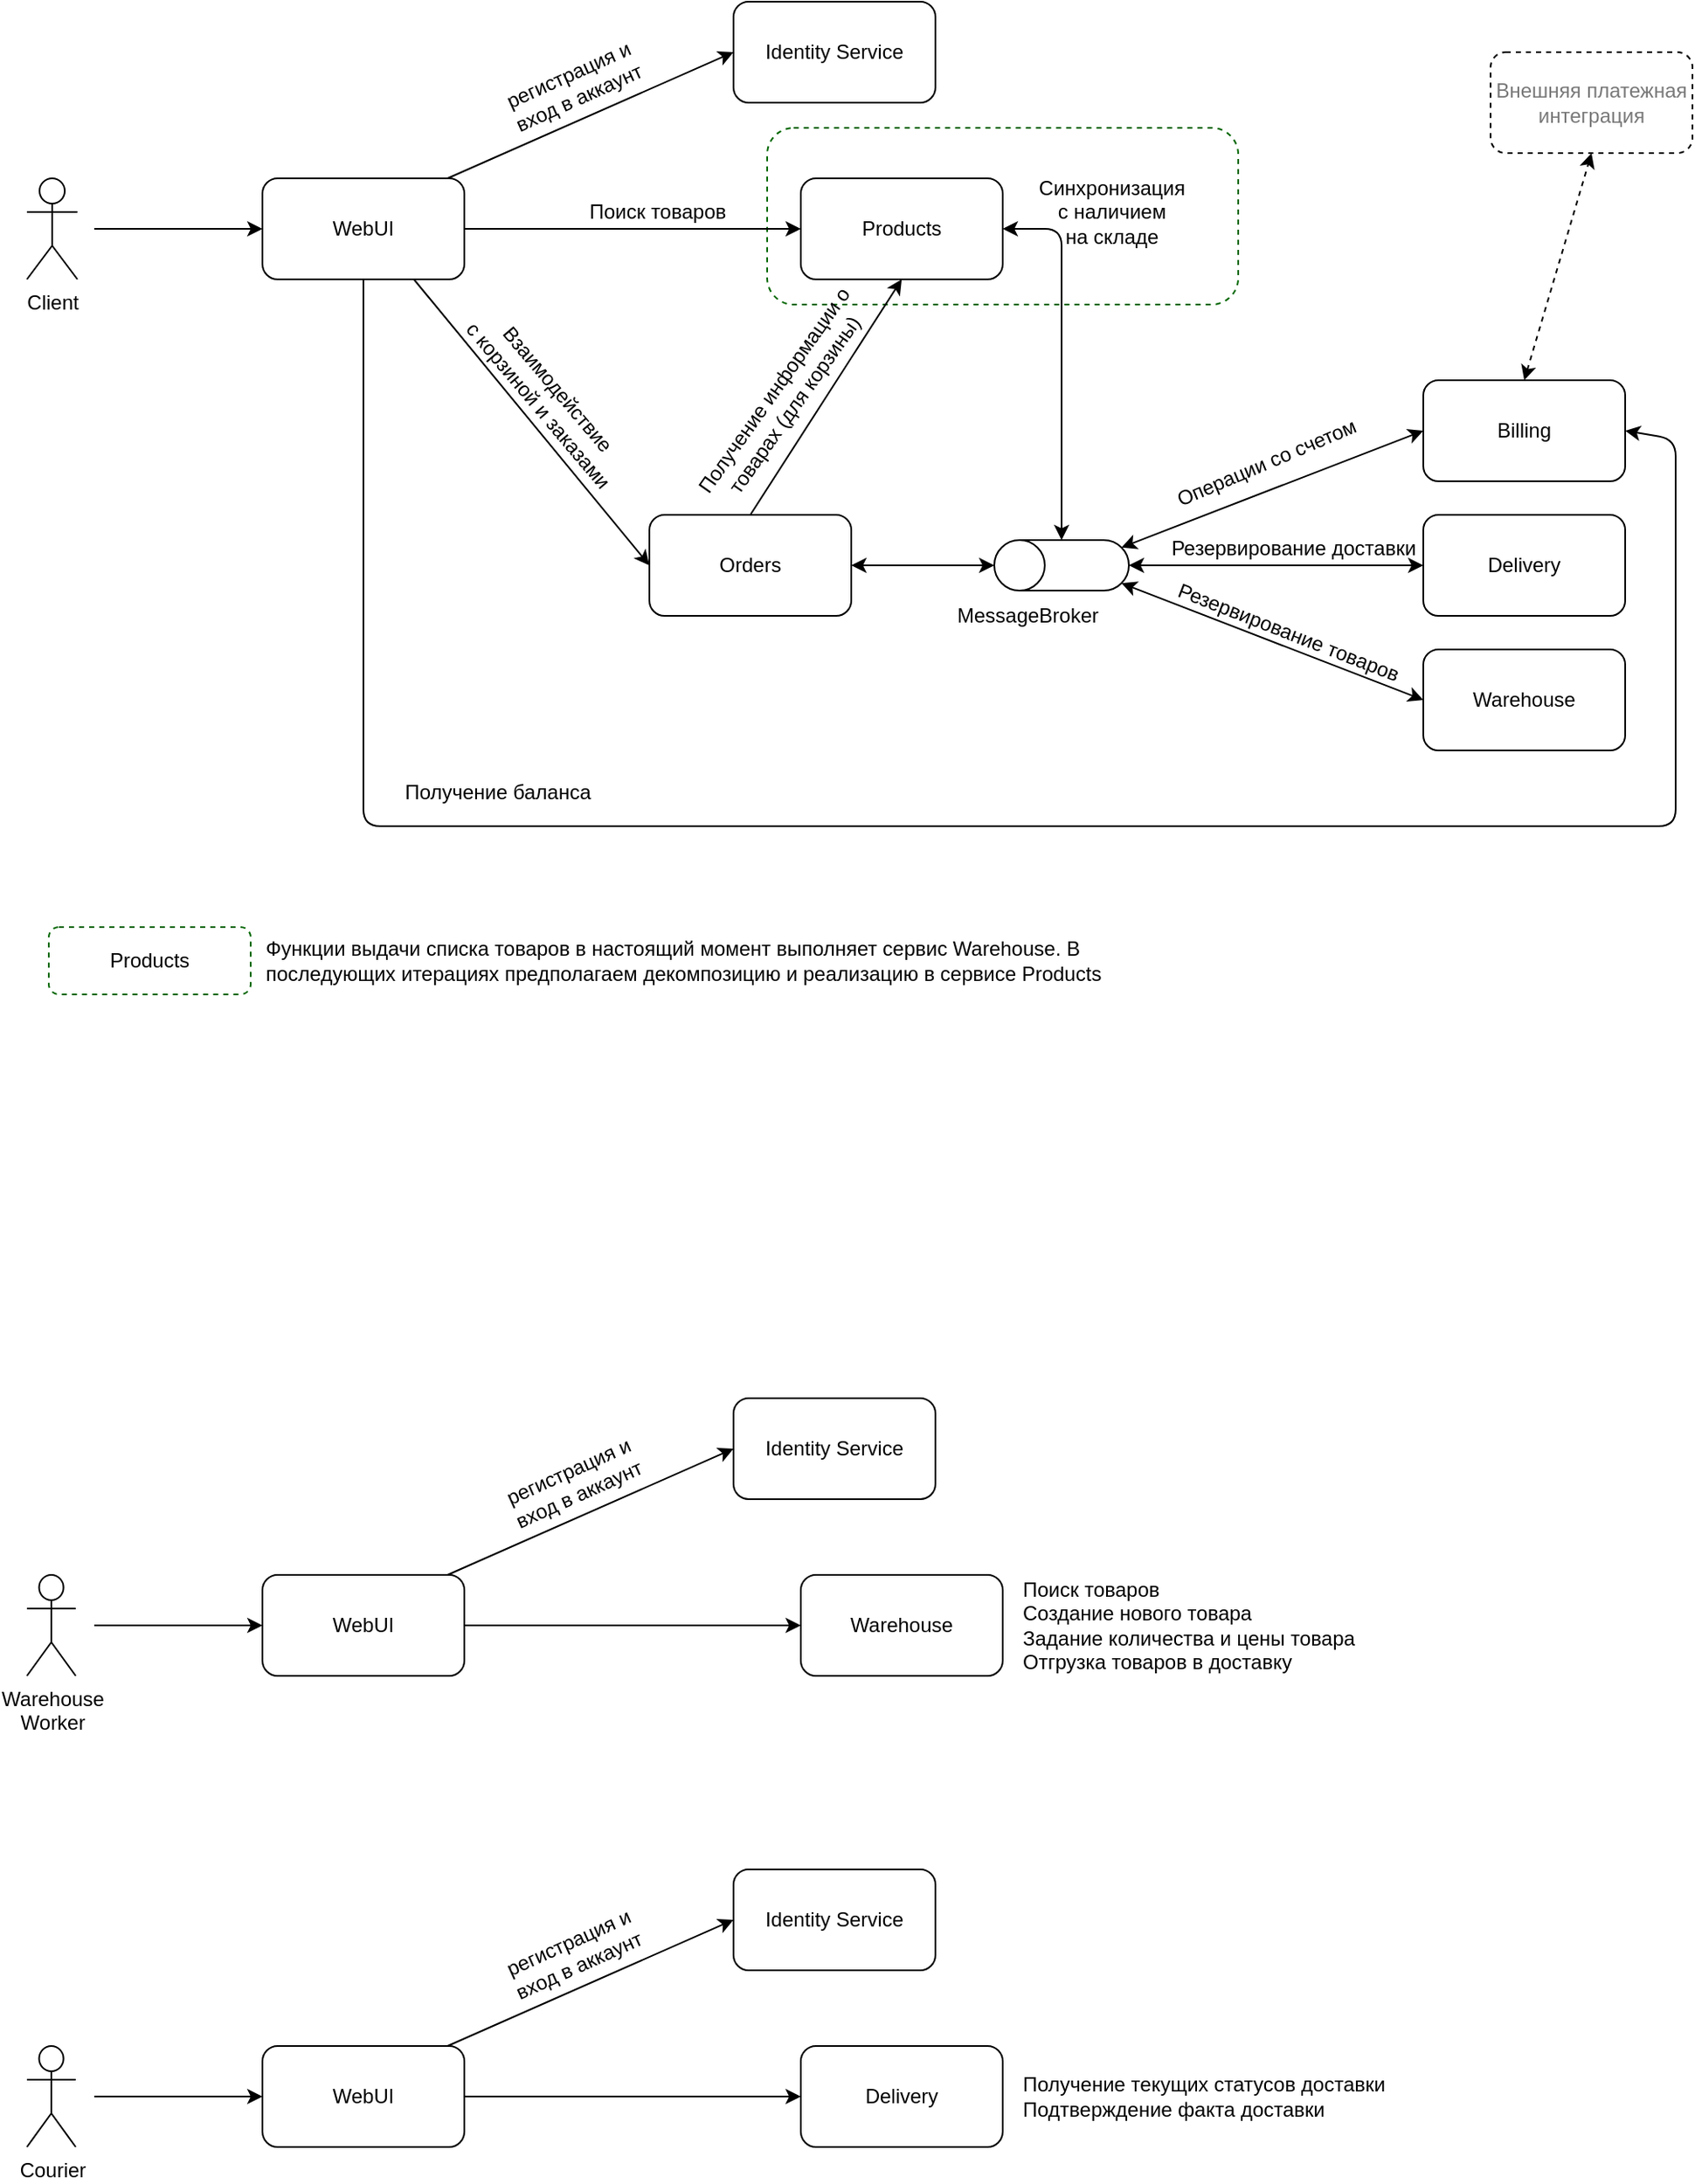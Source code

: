 <mxfile version="13.7.3" type="device"><diagram id="57MqKbJDSpgsxV5Au6rt" name="Страница 1"><mxGraphModel dx="2062" dy="1182" grid="1" gridSize="10" guides="1" tooltips="1" connect="1" arrows="1" fold="1" page="1" pageScale="1" pageWidth="1169" pageHeight="827" math="0" shadow="0"><root><mxCell id="0"/><mxCell id="1" parent="0"/><mxCell id="tt4kU8KfZbgU-Df4XWgp-48" value="" style="rounded=1;whiteSpace=wrap;html=1;dashed=1;strokeColor=#006600;" vertex="1" parent="1"><mxGeometry x="470" y="105" width="280" height="105" as="geometry"/></mxCell><mxCell id="nd2grtEf2vBP94USxDUv-310" value="Identity Service" style="rounded=1;whiteSpace=wrap;html=1;" parent="1" vertex="1"><mxGeometry x="450" y="30" width="120" height="60" as="geometry"/></mxCell><mxCell id="nd2grtEf2vBP94USxDUv-311" value="Delivery" style="rounded=1;whiteSpace=wrap;html=1;" parent="1" vertex="1"><mxGeometry x="860" y="335" width="120" height="60" as="geometry"/></mxCell><mxCell id="nd2grtEf2vBP94USxDUv-312" value="Warehouse" style="rounded=1;whiteSpace=wrap;html=1;" parent="1" vertex="1"><mxGeometry x="860" y="415" width="120" height="60" as="geometry"/></mxCell><mxCell id="nd2grtEf2vBP94USxDUv-329" value="Orders" style="rounded=1;whiteSpace=wrap;html=1;" parent="1" vertex="1"><mxGeometry x="400" y="335" width="120" height="60" as="geometry"/></mxCell><mxCell id="kr1bEPkqc6ZTYjk98Zzm-2" value="Products" style="rounded=1;whiteSpace=wrap;html=1;" parent="1" vertex="1"><mxGeometry x="490" y="135" width="120" height="60" as="geometry"/></mxCell><mxCell id="kr1bEPkqc6ZTYjk98Zzm-3" value="Client" style="shape=umlActor;verticalLabelPosition=bottom;verticalAlign=top;html=1;outlineConnect=0;" parent="1" vertex="1"><mxGeometry x="30" y="135" width="30" height="60" as="geometry"/></mxCell><mxCell id="kr1bEPkqc6ZTYjk98Zzm-4" value="WebUI" style="rounded=1;whiteSpace=wrap;html=1;" parent="1" vertex="1"><mxGeometry x="170" y="135" width="120" height="60" as="geometry"/></mxCell><mxCell id="kr1bEPkqc6ZTYjk98Zzm-5" value="" style="endArrow=classic;html=1;entryX=0;entryY=0.5;entryDx=0;entryDy=0;" parent="1" target="kr1bEPkqc6ZTYjk98Zzm-4" edge="1"><mxGeometry width="50" height="50" relative="1" as="geometry"><mxPoint x="70" y="165" as="sourcePoint"/><mxPoint x="120" y="125" as="targetPoint"/></mxGeometry></mxCell><mxCell id="kr1bEPkqc6ZTYjk98Zzm-6" value="" style="endArrow=classic;html=1;entryX=0;entryY=0.5;entryDx=0;entryDy=0;" parent="1" target="nd2grtEf2vBP94USxDUv-310" edge="1"><mxGeometry width="50" height="50" relative="1" as="geometry"><mxPoint x="280" y="135" as="sourcePoint"/><mxPoint x="390" y="134" as="targetPoint"/></mxGeometry></mxCell><mxCell id="kr1bEPkqc6ZTYjk98Zzm-7" value="регистрация и вход в аккаунт" style="text;html=1;strokeColor=none;fillColor=none;align=center;verticalAlign=middle;whiteSpace=wrap;rounded=0;rotation=-24.3;" parent="1" vertex="1"><mxGeometry x="300" y="70" width="110" height="20" as="geometry"/></mxCell><mxCell id="kr1bEPkqc6ZTYjk98Zzm-8" value="" style="endArrow=classic;html=1;entryX=0;entryY=0.5;entryDx=0;entryDy=0;" parent="1" source="kr1bEPkqc6ZTYjk98Zzm-4" target="kr1bEPkqc6ZTYjk98Zzm-2" edge="1"><mxGeometry width="50" height="50" relative="1" as="geometry"><mxPoint x="290" y="145" as="sourcePoint"/><mxPoint x="460" y="70" as="targetPoint"/></mxGeometry></mxCell><mxCell id="kr1bEPkqc6ZTYjk98Zzm-9" value="Поиск товаров" style="text;html=1;strokeColor=none;fillColor=none;align=center;verticalAlign=middle;whiteSpace=wrap;rounded=0;rotation=0;" parent="1" vertex="1"><mxGeometry x="350" y="145" width="110" height="20" as="geometry"/></mxCell><mxCell id="kr1bEPkqc6ZTYjk98Zzm-12" value="" style="endArrow=classic;html=1;entryX=0;entryY=0.5;entryDx=0;entryDy=0;exitX=0.75;exitY=1;exitDx=0;exitDy=0;" parent="1" source="kr1bEPkqc6ZTYjk98Zzm-4" target="nd2grtEf2vBP94USxDUv-329" edge="1"><mxGeometry width="50" height="50" relative="1" as="geometry"><mxPoint x="300" y="190" as="sourcePoint"/><mxPoint x="460" y="265" as="targetPoint"/></mxGeometry></mxCell><mxCell id="kr1bEPkqc6ZTYjk98Zzm-13" value="Взаимодействие &lt;br&gt;с корзиной и заказами" style="text;html=1;strokeColor=none;fillColor=none;align=center;verticalAlign=middle;whiteSpace=wrap;rounded=0;rotation=49.8;" parent="1" vertex="1"><mxGeometry x="260" y="255" width="160" height="20" as="geometry"/></mxCell><mxCell id="kr1bEPkqc6ZTYjk98Zzm-14" value="" style="shape=cylinder3;whiteSpace=wrap;html=1;boundedLbl=1;backgroundOutline=1;size=15;rotation=-90;" parent="1" vertex="1"><mxGeometry x="630" y="325" width="30" height="80" as="geometry"/></mxCell><mxCell id="kr1bEPkqc6ZTYjk98Zzm-15" value="MessageBroker" style="text;html=1;strokeColor=none;fillColor=none;align=center;verticalAlign=middle;whiteSpace=wrap;rounded=0;rotation=0;" parent="1" vertex="1"><mxGeometry x="570" y="385" width="110" height="20" as="geometry"/></mxCell><mxCell id="kr1bEPkqc6ZTYjk98Zzm-16" value="Billing" style="rounded=1;whiteSpace=wrap;html=1;" parent="1" vertex="1"><mxGeometry x="860" y="255" width="120" height="60" as="geometry"/></mxCell><mxCell id="kr1bEPkqc6ZTYjk98Zzm-18" value="" style="endArrow=classic;html=1;entryX=0.5;entryY=0;entryDx=0;entryDy=0;exitX=1;exitY=0.5;exitDx=0;exitDy=0;entryPerimeter=0;startArrow=classic;startFill=1;" parent="1" source="nd2grtEf2vBP94USxDUv-329" target="kr1bEPkqc6ZTYjk98Zzm-14" edge="1"><mxGeometry width="50" height="50" relative="1" as="geometry"><mxPoint x="650" y="455" as="sourcePoint"/><mxPoint x="790" y="625" as="targetPoint"/></mxGeometry></mxCell><mxCell id="kr1bEPkqc6ZTYjk98Zzm-19" value="" style="endArrow=classic;html=1;entryX=0;entryY=0.5;entryDx=0;entryDy=0;exitX=0.855;exitY=1;exitDx=0;exitDy=-4.35;exitPerimeter=0;startArrow=classic;startFill=1;" parent="1" source="kr1bEPkqc6ZTYjk98Zzm-14" target="kr1bEPkqc6ZTYjk98Zzm-16" edge="1"><mxGeometry width="50" height="50" relative="1" as="geometry"><mxPoint x="660" y="295" as="sourcePoint"/><mxPoint x="745" y="295" as="targetPoint"/></mxGeometry></mxCell><mxCell id="kr1bEPkqc6ZTYjk98Zzm-20" value="" style="endArrow=classic;html=1;entryX=0;entryY=0.5;entryDx=0;entryDy=0;exitX=0.5;exitY=1;exitDx=0;exitDy=0;exitPerimeter=0;startArrow=classic;startFill=1;" parent="1" source="kr1bEPkqc6ZTYjk98Zzm-14" target="nd2grtEf2vBP94USxDUv-311" edge="1"><mxGeometry width="50" height="50" relative="1" as="geometry"><mxPoint x="660.0" y="434.35" as="sourcePoint"/><mxPoint x="739.35" y="365" as="targetPoint"/></mxGeometry></mxCell><mxCell id="kr1bEPkqc6ZTYjk98Zzm-21" value="" style="endArrow=classic;html=1;entryX=0;entryY=0.5;entryDx=0;entryDy=0;exitX=0.145;exitY=1;exitDx=0;exitDy=-4.35;exitPerimeter=0;startArrow=classic;startFill=1;" parent="1" source="kr1bEPkqc6ZTYjk98Zzm-14" target="nd2grtEf2vBP94USxDUv-312" edge="1"><mxGeometry width="50" height="50" relative="1" as="geometry"><mxPoint x="670" y="414" as="sourcePoint"/><mxPoint x="745" y="414" as="targetPoint"/></mxGeometry></mxCell><mxCell id="kr1bEPkqc6ZTYjk98Zzm-22" value="Операции со счетом" style="text;html=1;strokeColor=none;fillColor=none;align=center;verticalAlign=middle;whiteSpace=wrap;rounded=0;rotation=-23;" parent="1" vertex="1"><mxGeometry x="687" y="294" width="160" height="20" as="geometry"/></mxCell><mxCell id="kr1bEPkqc6ZTYjk98Zzm-23" value="&lt;font color=&quot;#787878&quot;&gt;Внешняя платежная интеграция&lt;/font&gt;" style="rounded=1;whiteSpace=wrap;html=1;dashed=1;" parent="1" vertex="1"><mxGeometry x="900" y="60" width="120" height="60" as="geometry"/></mxCell><mxCell id="kr1bEPkqc6ZTYjk98Zzm-24" value="" style="endArrow=classic;html=1;entryX=0.5;entryY=1;entryDx=0;entryDy=0;exitX=0.5;exitY=0;exitDx=0;exitDy=0;startArrow=classic;startFill=1;dashed=1;" parent="1" source="kr1bEPkqc6ZTYjk98Zzm-16" target="kr1bEPkqc6ZTYjk98Zzm-23" edge="1"><mxGeometry width="50" height="50" relative="1" as="geometry"><mxPoint x="870.0" y="184.35" as="sourcePoint"/><mxPoint x="949.35" y="115" as="targetPoint"/></mxGeometry></mxCell><mxCell id="kr1bEPkqc6ZTYjk98Zzm-25" value="Синхронизация&lt;br&gt;с наличием &lt;br&gt;на складе" style="text;html=1;strokeColor=none;fillColor=none;align=center;verticalAlign=middle;whiteSpace=wrap;rounded=0;rotation=0;" parent="1" vertex="1"><mxGeometry x="595" y="145" width="160" height="20" as="geometry"/></mxCell><mxCell id="kr1bEPkqc6ZTYjk98Zzm-27" value="" style="endArrow=classic;html=1;entryX=1;entryY=0.5;entryDx=0;entryDy=0;exitX=1;exitY=0.5;exitDx=0;exitDy=0;exitPerimeter=0;startArrow=classic;startFill=1;" parent="1" source="kr1bEPkqc6ZTYjk98Zzm-14" target="kr1bEPkqc6ZTYjk98Zzm-2" edge="1"><mxGeometry width="50" height="50" relative="1" as="geometry"><mxPoint x="595.0" y="235.0" as="sourcePoint"/><mxPoint x="744.35" y="165.65" as="targetPoint"/><Array as="points"><mxPoint x="645" y="165"/></Array></mxGeometry></mxCell><mxCell id="kr1bEPkqc6ZTYjk98Zzm-28" value="Резервирование доставки" style="text;html=1;strokeColor=none;fillColor=none;align=center;verticalAlign=middle;whiteSpace=wrap;rounded=0;rotation=0;" parent="1" vertex="1"><mxGeometry x="703" y="345" width="160" height="20" as="geometry"/></mxCell><mxCell id="kr1bEPkqc6ZTYjk98Zzm-30" value="Резервирование товаров" style="text;html=1;strokeColor=none;fillColor=none;align=center;verticalAlign=middle;whiteSpace=wrap;rounded=0;rotation=21.4;" parent="1" vertex="1"><mxGeometry x="700" y="395" width="160" height="20" as="geometry"/></mxCell><mxCell id="kr1bEPkqc6ZTYjk98Zzm-32" value="" style="endArrow=classic;html=1;entryX=0.5;entryY=1;entryDx=0;entryDy=0;exitX=0.5;exitY=0;exitDx=0;exitDy=0;" parent="1" source="nd2grtEf2vBP94USxDUv-329" target="kr1bEPkqc6ZTYjk98Zzm-2" edge="1"><mxGeometry width="50" height="50" relative="1" as="geometry"><mxPoint x="460" y="330" as="sourcePoint"/><mxPoint x="630" y="255" as="targetPoint"/></mxGeometry></mxCell><mxCell id="kr1bEPkqc6ZTYjk98Zzm-33" value="Получение информации о товарах (для корзины)" style="text;html=1;strokeColor=none;fillColor=none;align=center;verticalAlign=middle;whiteSpace=wrap;rounded=0;rotation=-54.7;" parent="1" vertex="1"><mxGeometry x="400" y="255" width="160" height="20" as="geometry"/></mxCell><mxCell id="kr1bEPkqc6ZTYjk98Zzm-34" value="" style="endArrow=classic;html=1;entryX=1;entryY=0.5;entryDx=0;entryDy=0;exitX=0.5;exitY=1;exitDx=0;exitDy=0;" parent="1" source="kr1bEPkqc6ZTYjk98Zzm-4" target="kr1bEPkqc6ZTYjk98Zzm-16" edge="1"><mxGeometry width="50" height="50" relative="1" as="geometry"><mxPoint x="250" y="310" as="sourcePoint"/><mxPoint x="400" y="440" as="targetPoint"/><Array as="points"><mxPoint x="230" y="520"/><mxPoint x="1010" y="520"/><mxPoint x="1010" y="290"/></Array></mxGeometry></mxCell><mxCell id="kr1bEPkqc6ZTYjk98Zzm-35" value="Получение баланса" style="text;html=1;strokeColor=none;fillColor=none;align=center;verticalAlign=middle;whiteSpace=wrap;rounded=0;rotation=0;" parent="1" vertex="1"><mxGeometry x="230" y="490" width="160" height="20" as="geometry"/></mxCell><mxCell id="tt4kU8KfZbgU-Df4XWgp-1" value="Identity Service" style="rounded=1;whiteSpace=wrap;html=1;" vertex="1" parent="1"><mxGeometry x="450" y="860" width="120" height="60" as="geometry"/></mxCell><mxCell id="tt4kU8KfZbgU-Df4XWgp-3" value="Warehouse" style="rounded=1;whiteSpace=wrap;html=1;" vertex="1" parent="1"><mxGeometry x="490" y="965" width="120" height="60" as="geometry"/></mxCell><mxCell id="tt4kU8KfZbgU-Df4XWgp-6" value="Warehouse&lt;br&gt;Worker" style="shape=umlActor;verticalLabelPosition=bottom;verticalAlign=top;html=1;outlineConnect=0;" vertex="1" parent="1"><mxGeometry x="30" y="965" width="29" height="60" as="geometry"/></mxCell><mxCell id="tt4kU8KfZbgU-Df4XWgp-7" value="WebUI" style="rounded=1;whiteSpace=wrap;html=1;" vertex="1" parent="1"><mxGeometry x="170" y="965" width="120" height="60" as="geometry"/></mxCell><mxCell id="tt4kU8KfZbgU-Df4XWgp-8" value="" style="endArrow=classic;html=1;entryX=0;entryY=0.5;entryDx=0;entryDy=0;" edge="1" target="tt4kU8KfZbgU-Df4XWgp-7" parent="1"><mxGeometry width="50" height="50" relative="1" as="geometry"><mxPoint x="70" y="995" as="sourcePoint"/><mxPoint x="120" y="955" as="targetPoint"/></mxGeometry></mxCell><mxCell id="tt4kU8KfZbgU-Df4XWgp-9" value="" style="endArrow=classic;html=1;entryX=0;entryY=0.5;entryDx=0;entryDy=0;" edge="1" target="tt4kU8KfZbgU-Df4XWgp-1" parent="1"><mxGeometry width="50" height="50" relative="1" as="geometry"><mxPoint x="280" y="965" as="sourcePoint"/><mxPoint x="390" y="964" as="targetPoint"/></mxGeometry></mxCell><mxCell id="tt4kU8KfZbgU-Df4XWgp-10" value="регистрация и вход в аккаунт" style="text;html=1;strokeColor=none;fillColor=none;align=center;verticalAlign=middle;whiteSpace=wrap;rounded=0;rotation=-24.3;" vertex="1" parent="1"><mxGeometry x="300" y="900" width="110" height="20" as="geometry"/></mxCell><mxCell id="tt4kU8KfZbgU-Df4XWgp-11" value="" style="endArrow=classic;html=1;entryX=0;entryY=0.5;entryDx=0;entryDy=0;" edge="1" source="tt4kU8KfZbgU-Df4XWgp-7" target="tt4kU8KfZbgU-Df4XWgp-3" parent="1"><mxGeometry width="50" height="50" relative="1" as="geometry"><mxPoint x="290" y="975" as="sourcePoint"/><mxPoint x="480" y="995" as="targetPoint"/></mxGeometry></mxCell><mxCell id="tt4kU8KfZbgU-Df4XWgp-12" value="Поиск товаров&lt;br&gt;Создание нового товара&lt;br&gt;&lt;span style=&quot;text-align: center&quot;&gt;Задание количества и цены товара&lt;br&gt;&lt;/span&gt;&lt;span style=&quot;text-align: center&quot;&gt;Отгрузка товаров в доставку&lt;/span&gt;&lt;span style=&quot;text-align: center&quot;&gt;&lt;br&gt;&lt;/span&gt;" style="text;html=1;strokeColor=none;fillColor=none;align=left;verticalAlign=middle;whiteSpace=wrap;rounded=0;rotation=0;" vertex="1" parent="1"><mxGeometry x="620" y="960" width="220" height="70" as="geometry"/></mxCell><mxCell id="tt4kU8KfZbgU-Df4XWgp-39" value="Identity Service" style="rounded=1;whiteSpace=wrap;html=1;" vertex="1" parent="1"><mxGeometry x="450" y="1140" width="120" height="60" as="geometry"/></mxCell><mxCell id="tt4kU8KfZbgU-Df4XWgp-40" value="Delivery" style="rounded=1;whiteSpace=wrap;html=1;" vertex="1" parent="1"><mxGeometry x="490" y="1245" width="120" height="60" as="geometry"/></mxCell><mxCell id="tt4kU8KfZbgU-Df4XWgp-41" value="Courier" style="shape=umlActor;verticalLabelPosition=bottom;verticalAlign=top;html=1;outlineConnect=0;" vertex="1" parent="1"><mxGeometry x="30" y="1245" width="29" height="60" as="geometry"/></mxCell><mxCell id="tt4kU8KfZbgU-Df4XWgp-42" value="WebUI" style="rounded=1;whiteSpace=wrap;html=1;" vertex="1" parent="1"><mxGeometry x="170" y="1245" width="120" height="60" as="geometry"/></mxCell><mxCell id="tt4kU8KfZbgU-Df4XWgp-43" value="" style="endArrow=classic;html=1;entryX=0;entryY=0.5;entryDx=0;entryDy=0;" edge="1" target="tt4kU8KfZbgU-Df4XWgp-42" parent="1"><mxGeometry width="50" height="50" relative="1" as="geometry"><mxPoint x="70" y="1275" as="sourcePoint"/><mxPoint x="120" y="1235" as="targetPoint"/></mxGeometry></mxCell><mxCell id="tt4kU8KfZbgU-Df4XWgp-44" value="" style="endArrow=classic;html=1;entryX=0;entryY=0.5;entryDx=0;entryDy=0;" edge="1" target="tt4kU8KfZbgU-Df4XWgp-39" parent="1"><mxGeometry width="50" height="50" relative="1" as="geometry"><mxPoint x="280" y="1245" as="sourcePoint"/><mxPoint x="390" y="1244" as="targetPoint"/></mxGeometry></mxCell><mxCell id="tt4kU8KfZbgU-Df4XWgp-45" value="регистрация и вход в аккаунт" style="text;html=1;strokeColor=none;fillColor=none;align=center;verticalAlign=middle;whiteSpace=wrap;rounded=0;rotation=-24.3;" vertex="1" parent="1"><mxGeometry x="300" y="1180" width="110" height="20" as="geometry"/></mxCell><mxCell id="tt4kU8KfZbgU-Df4XWgp-46" value="" style="endArrow=classic;html=1;entryX=0;entryY=0.5;entryDx=0;entryDy=0;" edge="1" source="tt4kU8KfZbgU-Df4XWgp-42" target="tt4kU8KfZbgU-Df4XWgp-40" parent="1"><mxGeometry width="50" height="50" relative="1" as="geometry"><mxPoint x="290" y="1255" as="sourcePoint"/><mxPoint x="480" y="1275" as="targetPoint"/></mxGeometry></mxCell><mxCell id="tt4kU8KfZbgU-Df4XWgp-47" value="&lt;span style=&quot;text-align: center&quot;&gt;Получение текущих статусов доставки&lt;br&gt;Подтверждение факта доставки&lt;br&gt;&lt;/span&gt;" style="text;html=1;strokeColor=none;fillColor=none;align=left;verticalAlign=middle;whiteSpace=wrap;rounded=0;rotation=0;" vertex="1" parent="1"><mxGeometry x="620" y="1240" width="220" height="70" as="geometry"/></mxCell><mxCell id="tt4kU8KfZbgU-Df4XWgp-49" value="Products" style="rounded=1;whiteSpace=wrap;html=1;dashed=1;strokeColor=#006600;" vertex="1" parent="1"><mxGeometry x="43" y="580" width="120" height="40" as="geometry"/></mxCell><mxCell id="tt4kU8KfZbgU-Df4XWgp-50" value="Функции выдачи списка товаров в настоящий момент выполняет сервис Warehouse. В последующих итерациях предполагаем декомпозицию и реализацию в сервисе Products" style="text;html=1;strokeColor=none;fillColor=none;align=left;verticalAlign=middle;whiteSpace=wrap;rounded=0;rotation=0;" vertex="1" parent="1"><mxGeometry x="170" y="585" width="530" height="30" as="geometry"/></mxCell></root></mxGraphModel></diagram></mxfile>